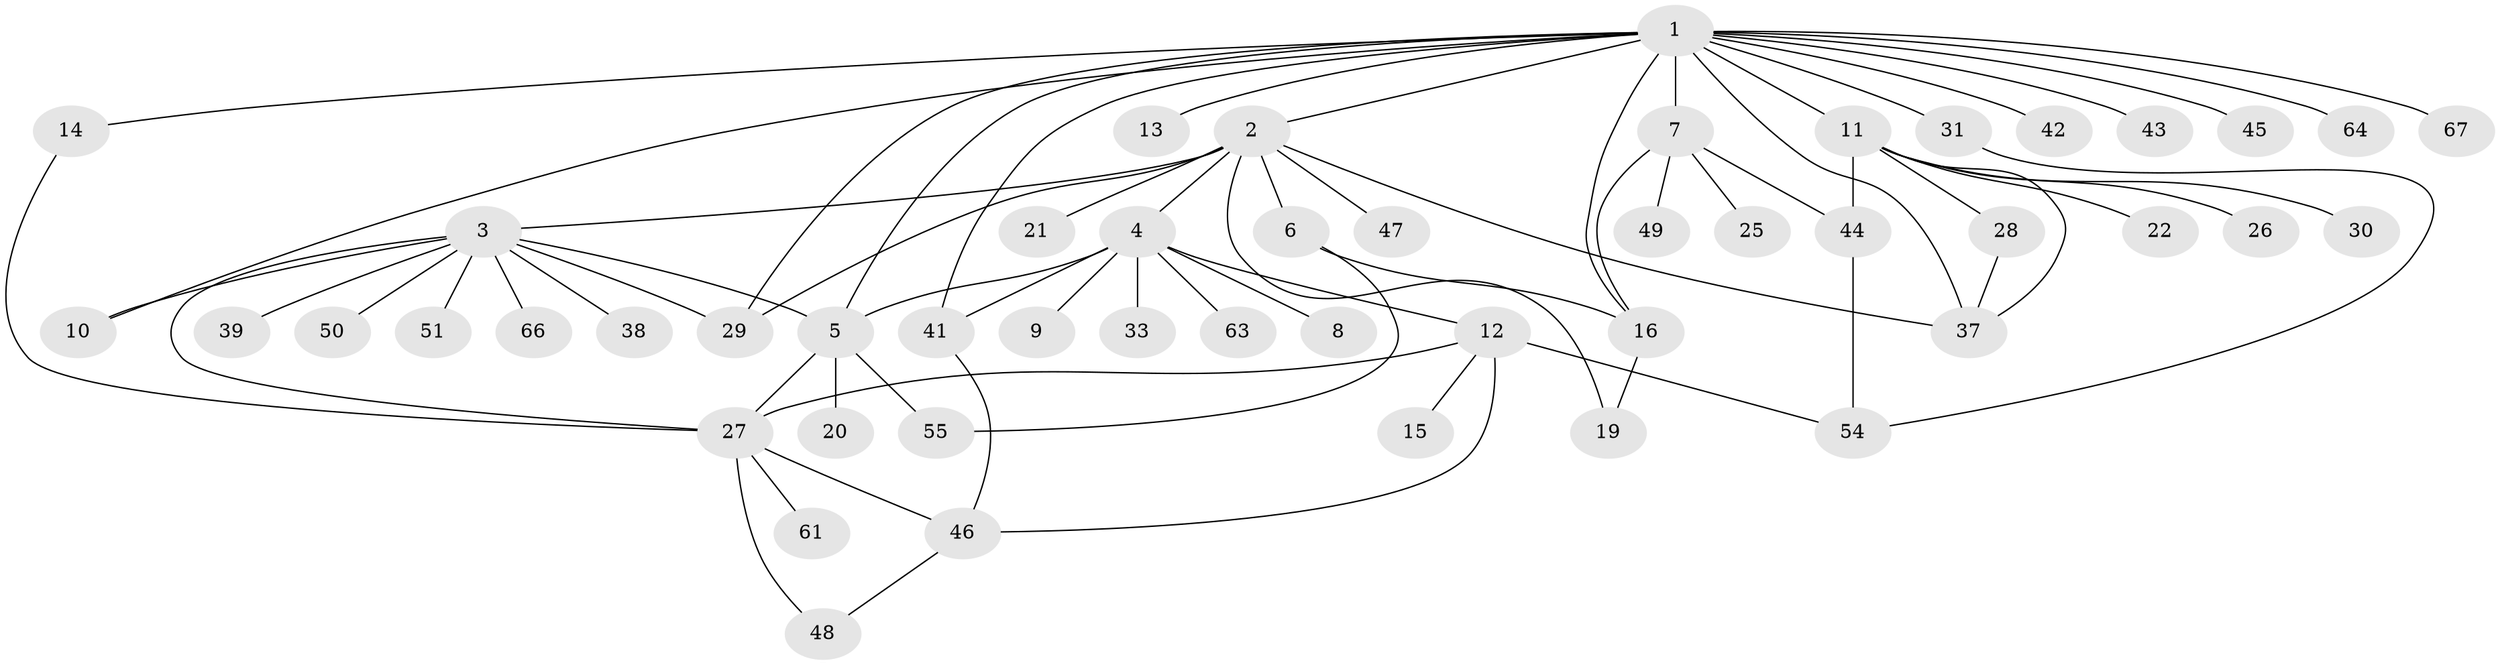 // Generated by graph-tools (version 1.1) at 2025/51/02/27/25 19:51:59]
// undirected, 49 vertices, 70 edges
graph export_dot {
graph [start="1"]
  node [color=gray90,style=filled];
  1 [super="+40"];
  2 [super="+18"];
  3 [super="+36"];
  4 [super="+62"];
  5 [super="+23"];
  6;
  7 [super="+58"];
  8;
  9 [super="+34"];
  10 [super="+35"];
  11 [super="+17"];
  12 [super="+24"];
  13;
  14 [super="+32"];
  15;
  16 [super="+65"];
  19;
  20;
  21;
  22;
  25;
  26;
  27 [super="+52"];
  28;
  29;
  30;
  31;
  33;
  37 [super="+56"];
  38;
  39;
  41;
  42;
  43;
  44 [super="+53"];
  45;
  46 [super="+57"];
  47;
  48;
  49;
  50;
  51;
  54 [super="+59"];
  55 [super="+60"];
  61;
  63;
  64;
  66;
  67;
  1 -- 2;
  1 -- 5;
  1 -- 7;
  1 -- 11;
  1 -- 13;
  1 -- 14;
  1 -- 16;
  1 -- 29;
  1 -- 31;
  1 -- 41;
  1 -- 42;
  1 -- 43;
  1 -- 45;
  1 -- 64;
  1 -- 67;
  1 -- 10;
  1 -- 37;
  2 -- 3;
  2 -- 4;
  2 -- 6;
  2 -- 19;
  2 -- 21;
  2 -- 29;
  2 -- 37;
  2 -- 47;
  3 -- 5;
  3 -- 10;
  3 -- 29;
  3 -- 38;
  3 -- 50;
  3 -- 66;
  3 -- 51;
  3 -- 39;
  3 -- 27;
  4 -- 8;
  4 -- 9;
  4 -- 12;
  4 -- 33;
  4 -- 41;
  4 -- 63;
  4 -- 5;
  5 -- 20;
  5 -- 55;
  5 -- 27;
  6 -- 16;
  6 -- 55;
  7 -- 16;
  7 -- 25;
  7 -- 44;
  7 -- 49;
  11 -- 26;
  11 -- 30;
  11 -- 44 [weight=3];
  11 -- 37;
  11 -- 22;
  11 -- 28;
  12 -- 15;
  12 -- 46;
  12 -- 54;
  12 -- 27;
  14 -- 27;
  16 -- 19;
  27 -- 48;
  27 -- 61;
  27 -- 46;
  28 -- 37;
  31 -- 54;
  41 -- 46;
  44 -- 54;
  46 -- 48;
}
